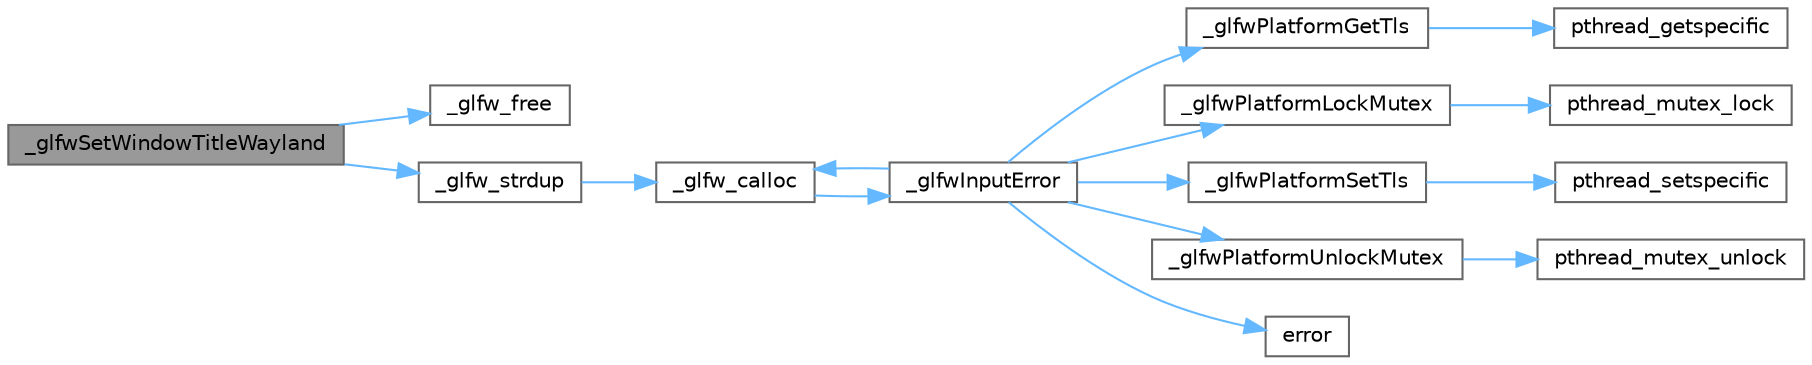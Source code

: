 digraph "_glfwSetWindowTitleWayland"
{
 // LATEX_PDF_SIZE
  bgcolor="transparent";
  edge [fontname=Helvetica,fontsize=10,labelfontname=Helvetica,labelfontsize=10];
  node [fontname=Helvetica,fontsize=10,shape=box,height=0.2,width=0.4];
  rankdir="LR";
  Node1 [id="Node000001",label="_glfwSetWindowTitleWayland",height=0.2,width=0.4,color="gray40", fillcolor="grey60", style="filled", fontcolor="black",tooltip=" "];
  Node1 -> Node2 [id="edge29_Node000001_Node000002",color="steelblue1",style="solid",tooltip=" "];
  Node2 [id="Node000002",label="_glfw_free",height=0.2,width=0.4,color="grey40", fillcolor="white", style="filled",URL="$_classes_2lib_2external_2glfw_2src_2init_8c.html#abcf72962b101a8a5c539da1a278b0e9e",tooltip=" "];
  Node1 -> Node3 [id="edge30_Node000001_Node000003",color="steelblue1",style="solid",tooltip=" "];
  Node3 [id="Node000003",label="_glfw_strdup",height=0.2,width=0.4,color="grey40", fillcolor="white", style="filled",URL="$_classes_2lib_2external_2glfw_2src_2init_8c.html#af725e1f466a710a1fc590ff3726f1151",tooltip=" "];
  Node3 -> Node4 [id="edge31_Node000003_Node000004",color="steelblue1",style="solid",tooltip=" "];
  Node4 [id="Node000004",label="_glfw_calloc",height=0.2,width=0.4,color="grey40", fillcolor="white", style="filled",URL="$_classes_2lib_2external_2glfw_2src_2init_8c.html#a88a6e01ef5c1245a6d2a5e62b02e5678",tooltip=" "];
  Node4 -> Node5 [id="edge32_Node000004_Node000005",color="steelblue1",style="solid",tooltip=" "];
  Node5 [id="Node000005",label="_glfwInputError",height=0.2,width=0.4,color="grey40", fillcolor="white", style="filled",URL="$_classes_2lib_2external_2glfw_2src_2init_8c.html#a3287b282ec57a4a89127ae51f49f10f5",tooltip=" "];
  Node5 -> Node4 [id="edge33_Node000005_Node000004",color="steelblue1",style="solid",tooltip=" "];
  Node5 -> Node6 [id="edge34_Node000005_Node000006",color="steelblue1",style="solid",tooltip=" "];
  Node6 [id="Node000006",label="_glfwPlatformGetTls",height=0.2,width=0.4,color="grey40", fillcolor="white", style="filled",URL="$_old_2_classes_2lib_2raylib_2src_2external_2glfw_2src_2win32__thread_8c.html#a7d2f6e8ecd2e06f2e86d9446d642bd00",tooltip=" "];
  Node6 -> Node7 [id="edge35_Node000006_Node000007",color="steelblue1",style="solid",tooltip=" "];
  Node7 [id="Node000007",label="pthread_getspecific",height=0.2,width=0.4,color="grey40", fillcolor="white", style="filled",URL="$_classes_2lib_2pthread_8h.html#a118837985ccd3a829c518928ec32c1ac",tooltip=" "];
  Node5 -> Node8 [id="edge36_Node000005_Node000008",color="steelblue1",style="solid",tooltip=" "];
  Node8 [id="Node000008",label="_glfwPlatformLockMutex",height=0.2,width=0.4,color="grey40", fillcolor="white", style="filled",URL="$_old_2_classes_2lib_2raylib_2src_2external_2glfw_2src_2win32__thread_8c.html#a2677e4d211fbe9b2dc96d16e91c98930",tooltip=" "];
  Node8 -> Node9 [id="edge37_Node000008_Node000009",color="steelblue1",style="solid",tooltip=" "];
  Node9 [id="Node000009",label="pthread_mutex_lock",height=0.2,width=0.4,color="grey40", fillcolor="white", style="filled",URL="$_classes_2lib_2pthread_8h.html#a4ca880f3d1afbb33cea07c60934cc49a",tooltip=" "];
  Node5 -> Node10 [id="edge38_Node000005_Node000010",color="steelblue1",style="solid",tooltip=" "];
  Node10 [id="Node000010",label="_glfwPlatformSetTls",height=0.2,width=0.4,color="grey40", fillcolor="white", style="filled",URL="$_old_2_classes_2lib_2raylib_2src_2external_2glfw_2src_2win32__thread_8c.html#a302f48b6d4dba6b3579449d8a43cfae7",tooltip=" "];
  Node10 -> Node11 [id="edge39_Node000010_Node000011",color="steelblue1",style="solid",tooltip=" "];
  Node11 [id="Node000011",label="pthread_setspecific",height=0.2,width=0.4,color="grey40", fillcolor="white", style="filled",URL="$_classes_2lib_2pthread_8h.html#a828266e605ec695f7a5b3096b486e70e",tooltip=" "];
  Node5 -> Node12 [id="edge40_Node000005_Node000012",color="steelblue1",style="solid",tooltip=" "];
  Node12 [id="Node000012",label="_glfwPlatformUnlockMutex",height=0.2,width=0.4,color="grey40", fillcolor="white", style="filled",URL="$_old_2_classes_2lib_2raylib_2src_2external_2glfw_2src_2win32__thread_8c.html#a8b7744446237b1c292ba8a0b9d5e7f90",tooltip=" "];
  Node12 -> Node13 [id="edge41_Node000012_Node000013",color="steelblue1",style="solid",tooltip=" "];
  Node13 [id="Node000013",label="pthread_mutex_unlock",height=0.2,width=0.4,color="grey40", fillcolor="white", style="filled",URL="$_classes_2lib_2pthread_8h.html#a7e057138b5fb17da713695ebb25732e1",tooltip=" "];
  Node5 -> Node14 [id="edge42_Node000005_Node000014",color="steelblue1",style="solid",tooltip=" "];
  Node14 [id="Node000014",label="error",height=0.2,width=0.4,color="grey40", fillcolor="white", style="filled",URL="$_classes_2lib_2glm_2test_2core_2core__func__integer__bit__count_8cpp.html#ab34dedbf30a51859090cbab92fa60edb",tooltip=" "];
}
